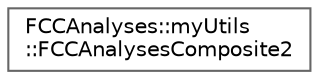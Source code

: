 digraph "Graphical Class Hierarchy"
{
 // LATEX_PDF_SIZE
  bgcolor="transparent";
  edge [fontname=Helvetica,fontsize=10,labelfontname=Helvetica,labelfontsize=10];
  node [fontname=Helvetica,fontsize=10,shape=box,height=0.2,width=0.4];
  rankdir="LR";
  Node0 [id="Node000000",label="FCCAnalyses::myUtils\l::FCCAnalysesComposite2",height=0.2,width=0.4,color="grey40", fillcolor="white", style="filled",URL="$structFCCAnalyses_1_1myUtils_1_1FCCAnalysesComposite2.html",tooltip=" "];
}
